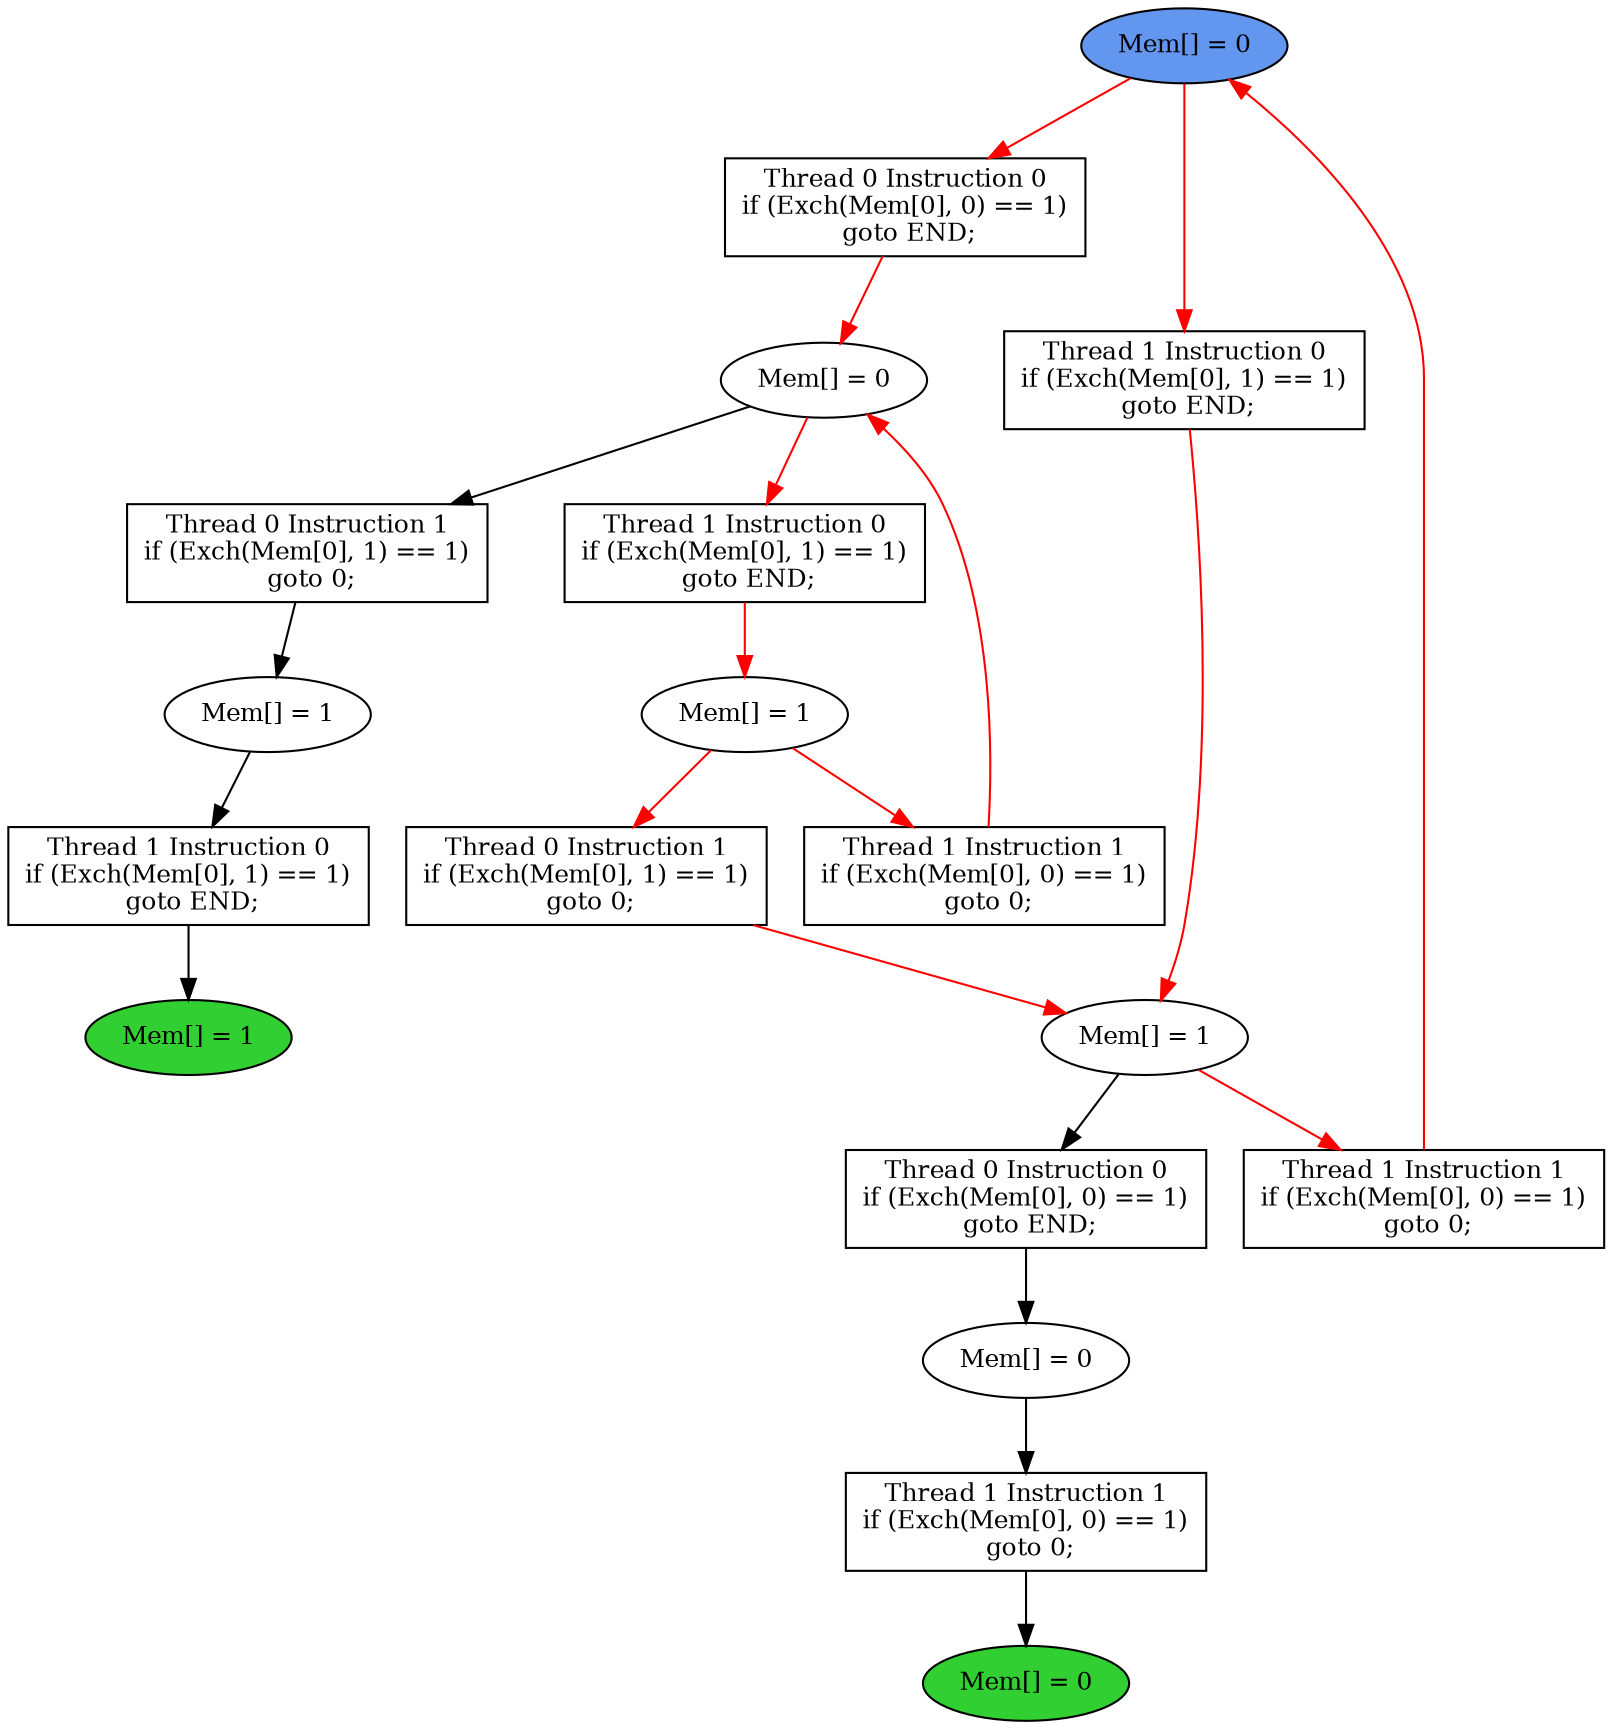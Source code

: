 digraph "graph" {
graph [fontsize=12]
node [fontsize=12]
edge [fontsize=12]
rankdir=TB;
"N14" -> "N13" [uuid = "<A0, END1>", color = "#000000", fontcolor = "#ffffff", style = "solid", label = "", dir = "forward", weight = "1"]
"N20" -> "N18" [uuid = "<A1, S4>", color = "#ff0000", fontcolor = "#ffffff", style = "solid", label = "", dir = "forward", weight = "1"]
"N23" -> "N22" [uuid = "<A2, S3>", color = "#ff0000", fontcolor = "#ffffff", style = "solid", label = "", dir = "forward", weight = "1"]
"N16" -> "N15" [uuid = "<A3, S2>", color = "#000000", fontcolor = "#ffffff", style = "solid", label = "", dir = "forward", weight = "1"]
"N10" -> "N9" [uuid = "<A4, END0>", color = "#000000", fontcolor = "#ffffff", style = "solid", label = "", dir = "forward", weight = "1"]
"N28" -> "N21" [uuid = "<A5, S1>", color = "#ff0000", fontcolor = "#ffffff", style = "solid", label = "", dir = "back", weight = "1"]
"N30" -> "N17" [uuid = "<A6, START>", color = "#ff0000", fontcolor = "#ffffff", style = "solid", label = "", dir = "back", weight = "1"]
"N29" -> "N28" [uuid = "<A7, S1>", color = "#ff0000", fontcolor = "#ffffff", style = "solid", label = "", dir = "forward", weight = "1"]
"N12" -> "N11" [uuid = "<A8, S0>", color = "#000000", fontcolor = "#ffffff", style = "solid", label = "", dir = "forward", weight = "1"]
"N19" -> "N18" [uuid = "<A9, S4>", color = "#ff0000", fontcolor = "#ffffff", style = "solid", label = "", dir = "forward", weight = "1"]
"N15" -> "N14" [uuid = "<A0, S2>", color = "#000000", fontcolor = "#ffffff", style = "solid", label = "", dir = "forward", weight = "1"]
"N30" -> "N20" [uuid = "<A1, START>", color = "#ff0000", fontcolor = "#ffffff", style = "solid", label = "", dir = "forward", weight = "1"]
"N28" -> "N23" [uuid = "<A2, S1>", color = "#ff0000", fontcolor = "#ffffff", style = "solid", label = "", dir = "forward", weight = "1"]
"N28" -> "N16" [uuid = "<A3, S1>", color = "#000000", fontcolor = "#ffffff", style = "solid", label = "", dir = "forward", weight = "1"]
"N11" -> "N10" [uuid = "<A4, S0>", color = "#000000", fontcolor = "#ffffff", style = "solid", label = "", dir = "forward", weight = "1"]
"N22" -> "N21" [uuid = "<A5, S3>", color = "#ff0000", fontcolor = "#ffffff", style = "solid", label = "", dir = "forward", weight = "1"]
"N18" -> "N17" [uuid = "<A6, S4>", color = "#ff0000", fontcolor = "#ffffff", style = "solid", label = "", dir = "forward", weight = "1"]
"N30" -> "N29" [uuid = "<A7, START>", color = "#ff0000", fontcolor = "#ffffff", style = "solid", label = "", dir = "forward", weight = "1"]
"N18" -> "N12" [uuid = "<A8, S4>", color = "#000000", fontcolor = "#ffffff", style = "solid", label = "", dir = "forward", weight = "1"]
"N22" -> "N19" [uuid = "<A9, S3>", color = "#ff0000", fontcolor = "#ffffff", style = "solid", label = "", dir = "forward", weight = "1"]
"N9" [uuid="END0", label="Mem[] = 0", fillcolor = "#31cf31", fontcolor = "#000000", shape = "ellipse", style = "filled, solid"]
"N10" [uuid="A4", label="Thread 1 Instruction 1
if (Exch(Mem[0], 0) == 1)
 goto 0;", fillcolor = "#ffffff", fontcolor = "#000000", shape = "box", style = "filled, solid"]
"N11" [uuid="S0", label="Mem[] = 0", fillcolor = "#ffffff", fontcolor = "#000000", shape = "ellipse", style = "filled, solid"]
"N12" [uuid="A8", label="Thread 0 Instruction 0
if (Exch(Mem[0], 0) == 1)
 goto END;", fillcolor = "#ffffff", fontcolor = "#000000", shape = "box", style = "filled, solid"]
"N13" [uuid="END1", label="Mem[] = 1", fillcolor = "#31cf31", fontcolor = "#000000", shape = "ellipse", style = "filled, solid"]
"N14" [uuid="A0", label="Thread 1 Instruction 0
if (Exch(Mem[0], 1) == 1)
 goto END;", fillcolor = "#ffffff", fontcolor = "#000000", shape = "box", style = "filled, solid"]
"N15" [uuid="S2", label="Mem[] = 1", fillcolor = "#ffffff", fontcolor = "#000000", shape = "ellipse", style = "filled, solid"]
"N16" [uuid="A3", label="Thread 0 Instruction 1
if (Exch(Mem[0], 1) == 1)
 goto 0;", fillcolor = "#ffffff", fontcolor = "#000000", shape = "box", style = "filled, solid"]
"N17" [uuid="A6", label="Thread 1 Instruction 1
if (Exch(Mem[0], 0) == 1)
 goto 0;", fillcolor = "#ffffff", fontcolor = "#000000", shape = "box", style = "filled, solid"]
"N18" [uuid="S4", label="Mem[] = 1", fillcolor = "#ffffff", fontcolor = "#000000", shape = "ellipse", style = "filled, solid"]
"N19" [uuid="A9", label="Thread 0 Instruction 1
if (Exch(Mem[0], 1) == 1)
 goto 0;", fillcolor = "#ffffff", fontcolor = "#000000", shape = "box", style = "filled, solid"]
"N20" [uuid="A1", label="Thread 1 Instruction 0
if (Exch(Mem[0], 1) == 1)
 goto END;", fillcolor = "#ffffff", fontcolor = "#000000", shape = "box", style = "filled, solid"]
"N21" [uuid="A5", label="Thread 1 Instruction 1
if (Exch(Mem[0], 0) == 1)
 goto 0;", fillcolor = "#ffffff", fontcolor = "#000000", shape = "box", style = "filled, solid"]
"N22" [uuid="S3", label="Mem[] = 1", fillcolor = "#ffffff", fontcolor = "#000000", shape = "ellipse", style = "filled, solid"]
"N23" [uuid="A2", label="Thread 1 Instruction 0
if (Exch(Mem[0], 1) == 1)
 goto END;", fillcolor = "#ffffff", fontcolor = "#000000", shape = "box", style = "filled, solid"]
"N28" [uuid="S1", label="Mem[] = 0", fillcolor = "#ffffff", fontcolor = "#000000", shape = "ellipse", style = "filled, solid"]
"N29" [uuid="A7", label="Thread 0 Instruction 0
if (Exch(Mem[0], 0) == 1)
 goto END;", fillcolor = "#ffffff", fontcolor = "#000000", shape = "box", style = "filled, solid"]
"N30" [uuid="START", label="Mem[] = 0", fillcolor = "#6396ef", fontcolor = "#000000", shape = "ellipse", style = "filled, solid"]
}